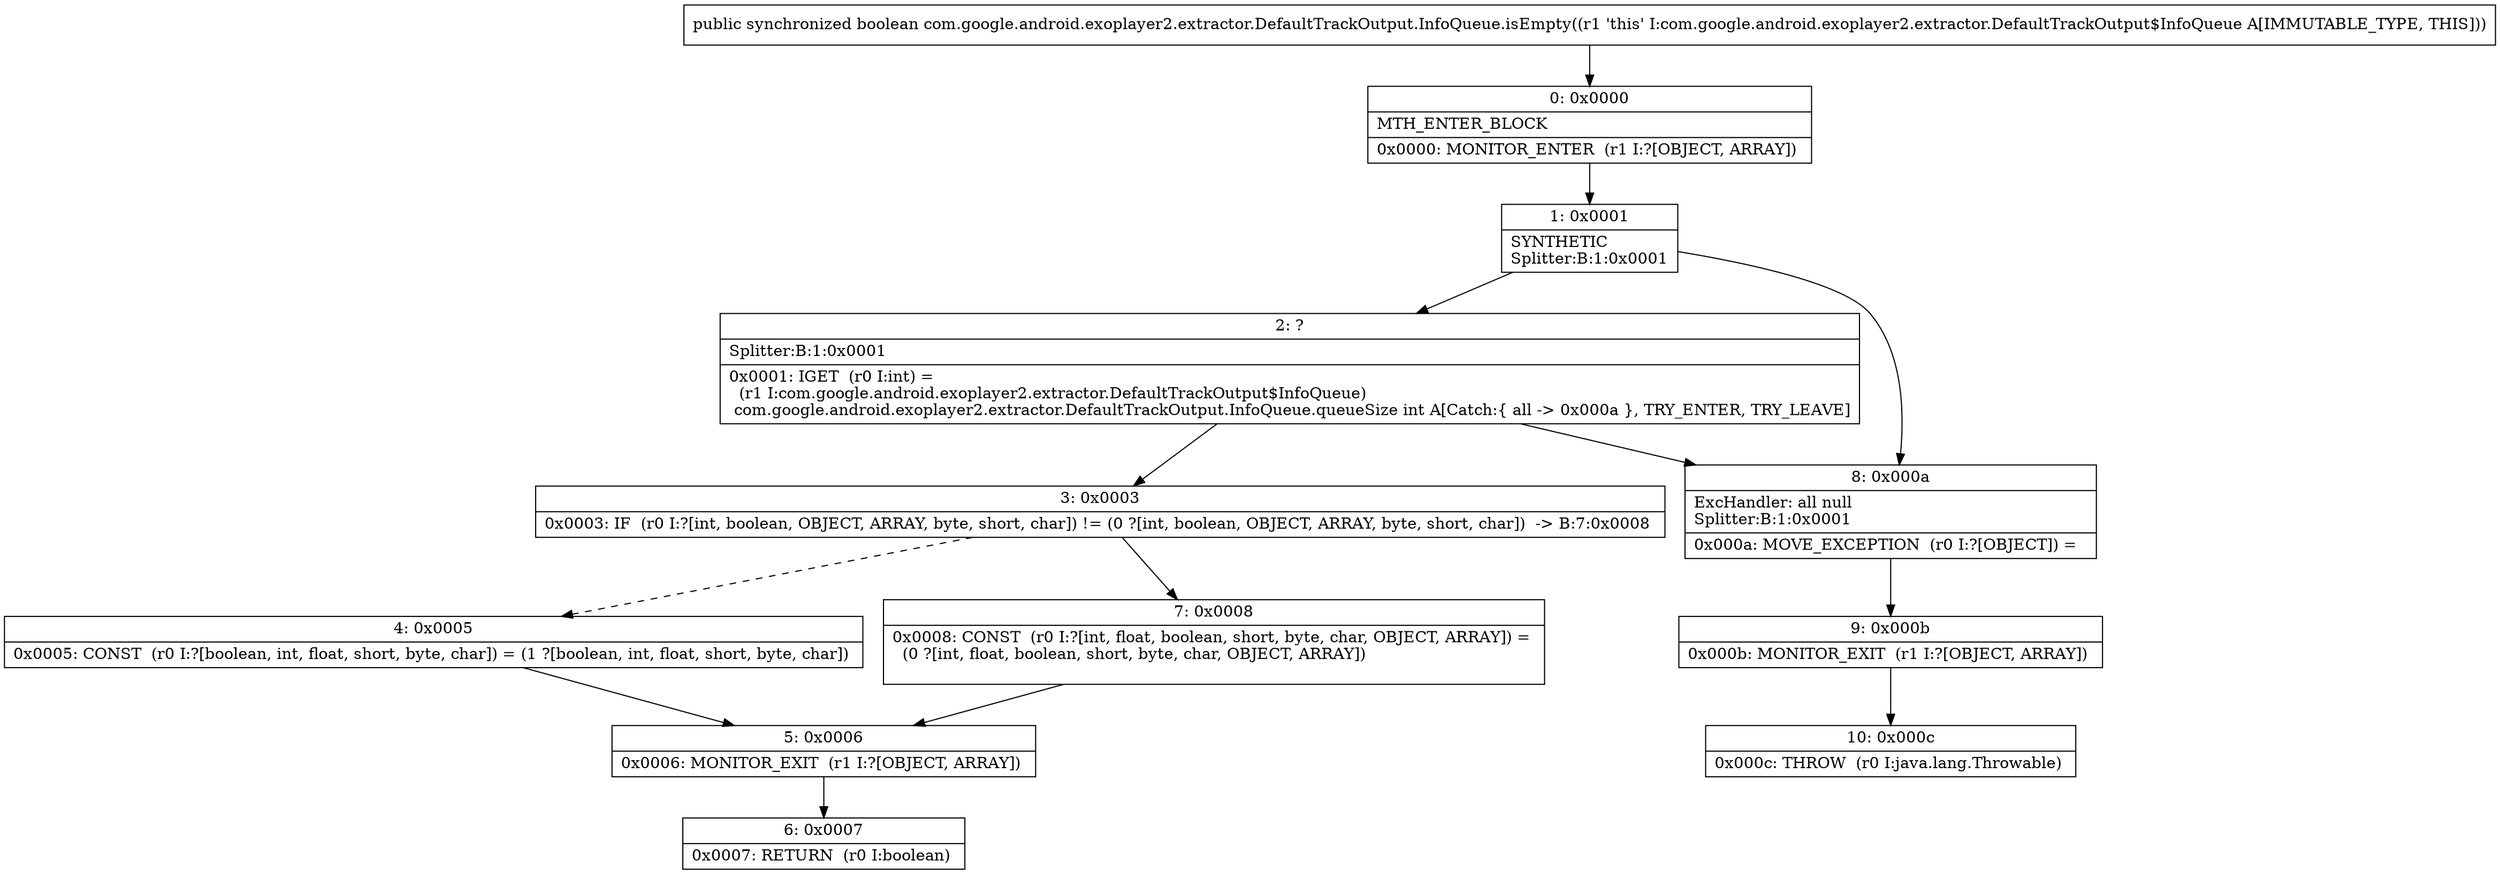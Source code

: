 digraph "CFG forcom.google.android.exoplayer2.extractor.DefaultTrackOutput.InfoQueue.isEmpty()Z" {
Node_0 [shape=record,label="{0\:\ 0x0000|MTH_ENTER_BLOCK\l|0x0000: MONITOR_ENTER  (r1 I:?[OBJECT, ARRAY]) \l}"];
Node_1 [shape=record,label="{1\:\ 0x0001|SYNTHETIC\lSplitter:B:1:0x0001\l}"];
Node_2 [shape=record,label="{2\:\ ?|Splitter:B:1:0x0001\l|0x0001: IGET  (r0 I:int) = \l  (r1 I:com.google.android.exoplayer2.extractor.DefaultTrackOutput$InfoQueue)\l com.google.android.exoplayer2.extractor.DefaultTrackOutput.InfoQueue.queueSize int A[Catch:\{ all \-\> 0x000a \}, TRY_ENTER, TRY_LEAVE]\l}"];
Node_3 [shape=record,label="{3\:\ 0x0003|0x0003: IF  (r0 I:?[int, boolean, OBJECT, ARRAY, byte, short, char]) != (0 ?[int, boolean, OBJECT, ARRAY, byte, short, char])  \-\> B:7:0x0008 \l}"];
Node_4 [shape=record,label="{4\:\ 0x0005|0x0005: CONST  (r0 I:?[boolean, int, float, short, byte, char]) = (1 ?[boolean, int, float, short, byte, char]) \l}"];
Node_5 [shape=record,label="{5\:\ 0x0006|0x0006: MONITOR_EXIT  (r1 I:?[OBJECT, ARRAY]) \l}"];
Node_6 [shape=record,label="{6\:\ 0x0007|0x0007: RETURN  (r0 I:boolean) \l}"];
Node_7 [shape=record,label="{7\:\ 0x0008|0x0008: CONST  (r0 I:?[int, float, boolean, short, byte, char, OBJECT, ARRAY]) = \l  (0 ?[int, float, boolean, short, byte, char, OBJECT, ARRAY])\l \l}"];
Node_8 [shape=record,label="{8\:\ 0x000a|ExcHandler: all null\lSplitter:B:1:0x0001\l|0x000a: MOVE_EXCEPTION  (r0 I:?[OBJECT]) =  \l}"];
Node_9 [shape=record,label="{9\:\ 0x000b|0x000b: MONITOR_EXIT  (r1 I:?[OBJECT, ARRAY]) \l}"];
Node_10 [shape=record,label="{10\:\ 0x000c|0x000c: THROW  (r0 I:java.lang.Throwable) \l}"];
MethodNode[shape=record,label="{public synchronized boolean com.google.android.exoplayer2.extractor.DefaultTrackOutput.InfoQueue.isEmpty((r1 'this' I:com.google.android.exoplayer2.extractor.DefaultTrackOutput$InfoQueue A[IMMUTABLE_TYPE, THIS])) }"];
MethodNode -> Node_0;
Node_0 -> Node_1;
Node_1 -> Node_2;
Node_1 -> Node_8;
Node_2 -> Node_3;
Node_2 -> Node_8;
Node_3 -> Node_4[style=dashed];
Node_3 -> Node_7;
Node_4 -> Node_5;
Node_5 -> Node_6;
Node_7 -> Node_5;
Node_8 -> Node_9;
Node_9 -> Node_10;
}

